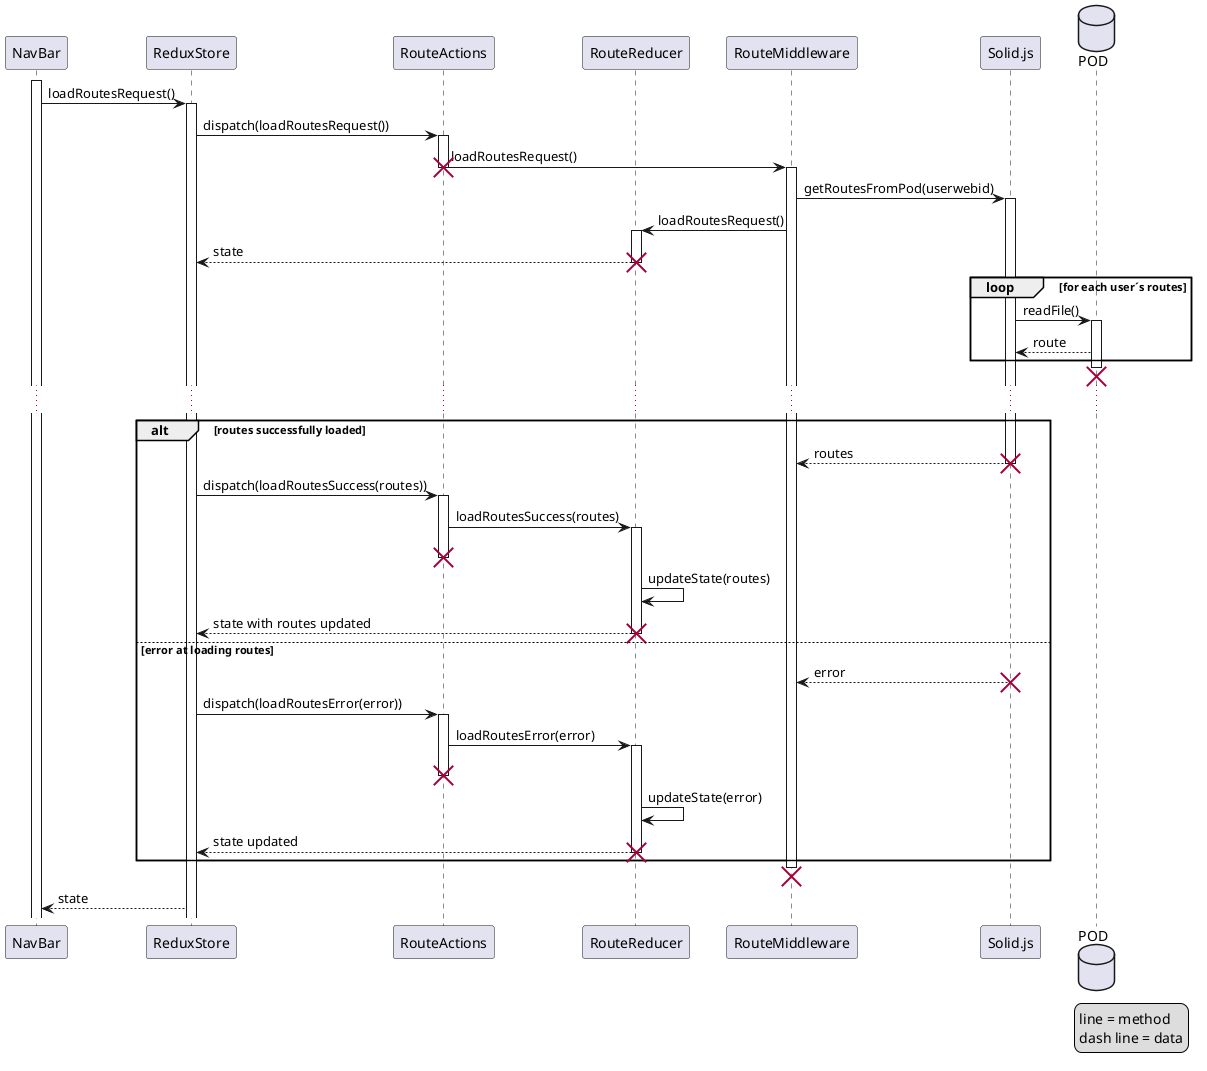 title Load routes - Sequence Diagram

@startuml

participant NavBar as nb
participant ReduxStore as rs
participant RouteActions as ra
participant RouteReducer as rr
participant RouteMiddleware as rm
participant Solid.js as s
database POD as p

activate nb
nb -> rs: loadRoutesRequest()
activate rs
rs -> ra: dispatch(loadRoutesRequest())
activate ra
ra -> rm: loadRoutesRequest()
destroy ra
activate rm
rm -> s: getRoutesFromPod(userwebid)
activate s
rm -> rr: loadRoutesRequest()
activate rr
rr --> rs: state
destroy rr
loop for each user´s routes
    s -> p: readFile()
    activate p
    p --> s: route
end
destroy p
...
alt routes successfully loaded
s --> rm: routes
destroy s
rs -> ra: dispatch(loadRoutesSuccess(routes))
activate ra
ra -> rr: loadRoutesSuccess(routes)
activate rr
destroy ra
rr -> rr: updateState(routes)
rr --> rs: state with routes updated
destroy rr
else error at loading routes
s --> rm: error
destroy s
rs -> ra: dispatch(loadRoutesError(error))
activate ra
ra -> rr: loadRoutesError(error)
activate rr
destroy ra
rr -> rr: updateState(error)
rr --> rs: state updated
destroy rr
end
destroy rm
rs --> nb: state
legend right
line = method
dash line = data
endlegend

@enduml
